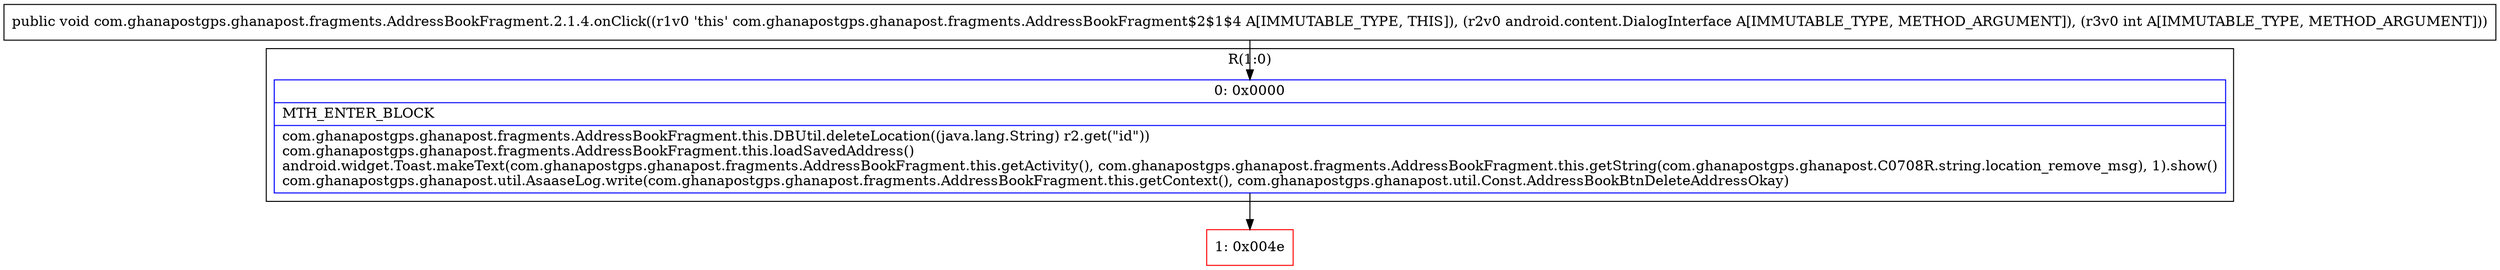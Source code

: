 digraph "CFG forcom.ghanapostgps.ghanapost.fragments.AddressBookFragment.2.1.4.onClick(Landroid\/content\/DialogInterface;I)V" {
subgraph cluster_Region_1559032494 {
label = "R(1:0)";
node [shape=record,color=blue];
Node_0 [shape=record,label="{0\:\ 0x0000|MTH_ENTER_BLOCK\l|com.ghanapostgps.ghanapost.fragments.AddressBookFragment.this.DBUtil.deleteLocation((java.lang.String) r2.get(\"id\"))\lcom.ghanapostgps.ghanapost.fragments.AddressBookFragment.this.loadSavedAddress()\landroid.widget.Toast.makeText(com.ghanapostgps.ghanapost.fragments.AddressBookFragment.this.getActivity(), com.ghanapostgps.ghanapost.fragments.AddressBookFragment.this.getString(com.ghanapostgps.ghanapost.C0708R.string.location_remove_msg), 1).show()\lcom.ghanapostgps.ghanapost.util.AsaaseLog.write(com.ghanapostgps.ghanapost.fragments.AddressBookFragment.this.getContext(), com.ghanapostgps.ghanapost.util.Const.AddressBookBtnDeleteAddressOkay)\l}"];
}
Node_1 [shape=record,color=red,label="{1\:\ 0x004e}"];
MethodNode[shape=record,label="{public void com.ghanapostgps.ghanapost.fragments.AddressBookFragment.2.1.4.onClick((r1v0 'this' com.ghanapostgps.ghanapost.fragments.AddressBookFragment$2$1$4 A[IMMUTABLE_TYPE, THIS]), (r2v0 android.content.DialogInterface A[IMMUTABLE_TYPE, METHOD_ARGUMENT]), (r3v0 int A[IMMUTABLE_TYPE, METHOD_ARGUMENT])) }"];
MethodNode -> Node_0;
Node_0 -> Node_1;
}

